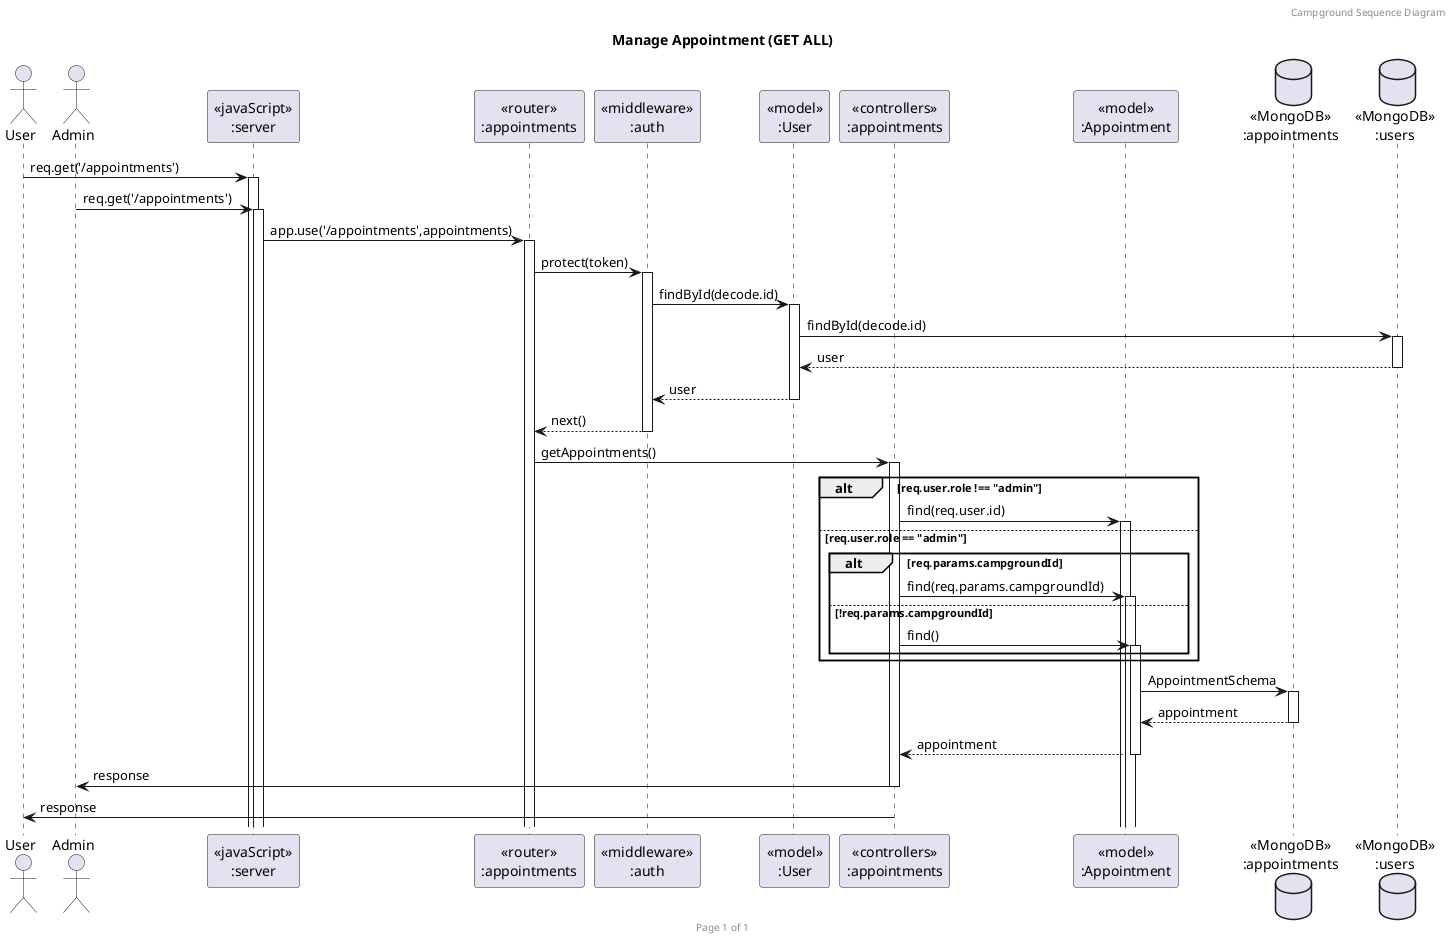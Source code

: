@startuml Manage Appointment (GET ALL)

header Campground Sequence Diagram
footer Page %page% of %lastpage%
title "Manage Appointment (GET ALL)"

actor "User" as user
actor "Admin" as admin
participant "<<javaScript>>\n:server" as server
participant "<<router>>\n:appointments" as routerAppointments
participant "<<middleware>>\n:auth" as middlewareAuth
participant "<<model>>\n:User" as modelUser
participant "<<controllers>>\n:appointments" as controllersAppointments
participant "<<model>>\n:Appointment" as modelAppointment
database "<<MongoDB>>\n:appointments" as CampgroundsDatabase
database "<<MongoDB>>\n:users" as UsersDatabase

user->server ++:req.get('/appointments')
admin->server ++:req.get('/appointments')
server->routerAppointments ++:app.use('/appointments',appointments)
routerAppointments -> middlewareAuth ++:protect(token)
middlewareAuth -> modelUser ++:findById(decode.id)
modelUser -> UsersDatabase ++:findById(decode.id)
UsersDatabase --> modelUser --:user
modelUser --> middlewareAuth --:user
middlewareAuth --> routerAppointments --:next()
routerAppointments -> controllersAppointments ++:getAppointments()
alt req.user.role !== "admin"
    controllersAppointments->modelAppointment ++:find(req.user.id)
else req.user.role == "admin"
    alt req.params.campgroundId
        controllersAppointments->modelAppointment ++:find(req.params.campgroundId)
    else !req.params.campgroundId
        controllersAppointments->modelAppointment ++:find()
    end
end
modelAppointment ->CampgroundsDatabase ++:AppointmentSchema
CampgroundsDatabase --> modelAppointment --:appointment
controllersAppointments <-- modelAppointment --:appointment
controllersAppointments->admin --:response
controllersAppointments->user --:response

@enduml
